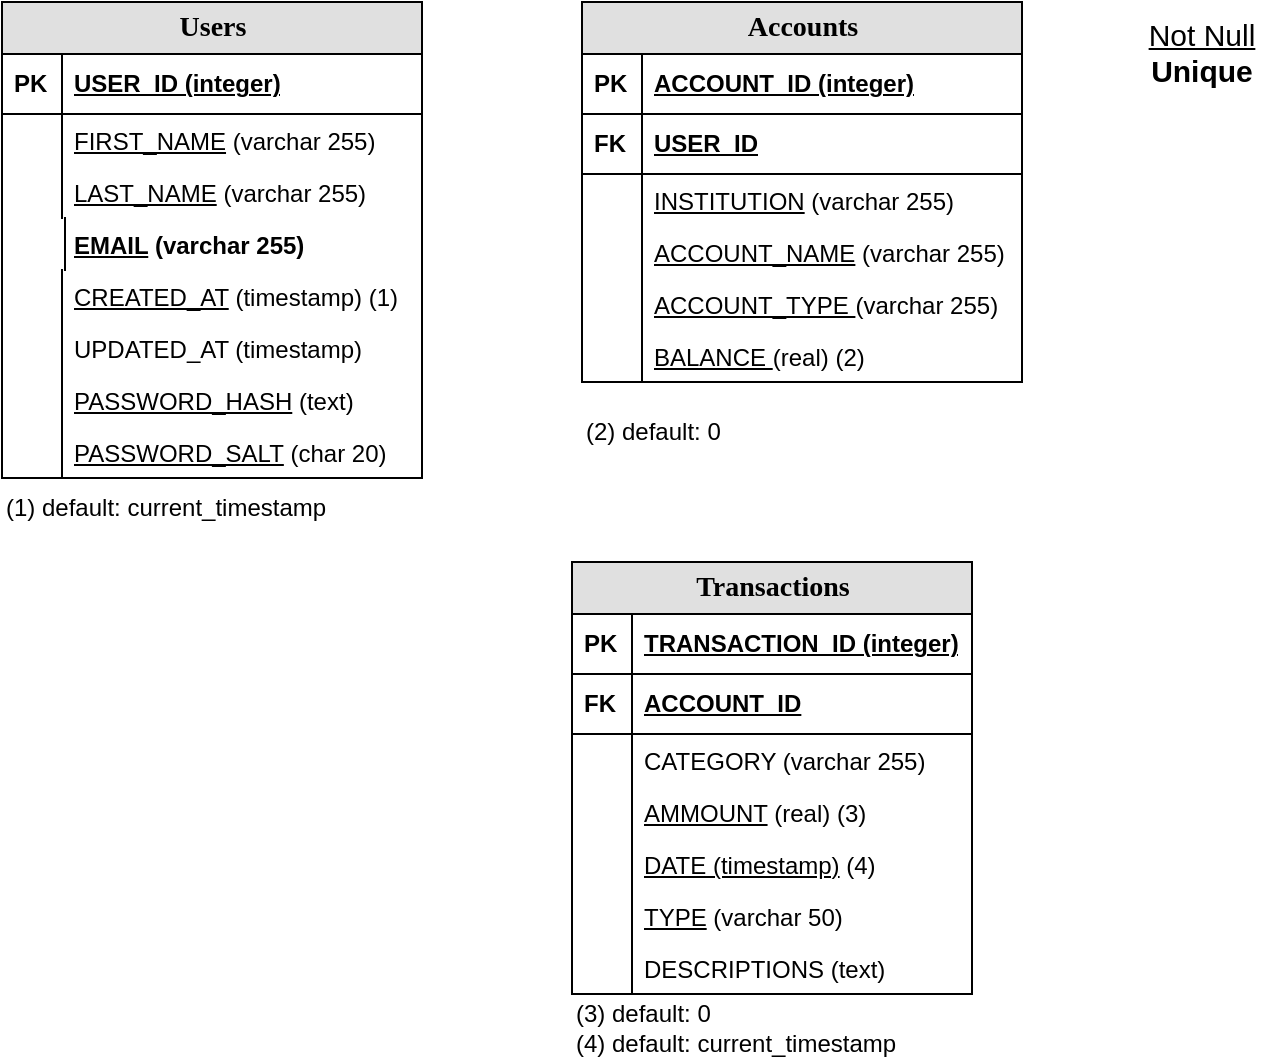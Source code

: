 <mxfile version="27.0.9">
  <diagram name="Page-1" id="qFnQlZ_SsuW7N8ZM_rrR">
    <mxGraphModel dx="1426" dy="743" grid="1" gridSize="10" guides="1" tooltips="1" connect="1" arrows="1" fold="1" page="1" pageScale="1" pageWidth="850" pageHeight="1100" math="0" shadow="0">
      <root>
        <mxCell id="0" />
        <mxCell id="1" parent="0" />
        <mxCell id="gAcOoP5BeK7Uj13Lkmp1-1" value="Users" style="swimlane;html=1;fontStyle=1;childLayout=stackLayout;horizontal=1;startSize=26;fillColor=#e0e0e0;horizontalStack=0;resizeParent=1;resizeLast=0;collapsible=1;marginBottom=0;swimlaneFillColor=#ffffff;align=center;rounded=0;shadow=0;comic=0;labelBackgroundColor=none;strokeWidth=1;fontFamily=Verdana;fontSize=14" vertex="1" parent="1">
          <mxGeometry x="40" y="40" width="210" height="238" as="geometry" />
        </mxCell>
        <mxCell id="gAcOoP5BeK7Uj13Lkmp1-2" value="USER_ID&amp;nbsp;(integer)" style="shape=partialRectangle;top=0;left=0;right=0;bottom=1;html=1;align=left;verticalAlign=middle;fillColor=none;spacingLeft=34;spacingRight=4;whiteSpace=wrap;overflow=hidden;rotatable=0;points=[[0,0.5],[1,0.5]];portConstraint=eastwest;dropTarget=0;fontStyle=5;" vertex="1" parent="gAcOoP5BeK7Uj13Lkmp1-1">
          <mxGeometry y="26" width="210" height="30" as="geometry" />
        </mxCell>
        <mxCell id="gAcOoP5BeK7Uj13Lkmp1-3" value="PK" style="shape=partialRectangle;top=0;left=0;bottom=0;html=1;fillColor=none;align=left;verticalAlign=middle;spacingLeft=4;spacingRight=4;whiteSpace=wrap;overflow=hidden;rotatable=0;points=[];portConstraint=eastwest;part=1;fontStyle=1" vertex="1" connectable="0" parent="gAcOoP5BeK7Uj13Lkmp1-2">
          <mxGeometry width="30" height="30" as="geometry" />
        </mxCell>
        <mxCell id="gAcOoP5BeK7Uj13Lkmp1-4" value="&lt;u&gt;FIRST_NAME&lt;/u&gt; (varchar 255)" style="shape=partialRectangle;top=0;left=0;right=0;bottom=0;html=1;align=left;verticalAlign=top;fillColor=none;spacingLeft=34;spacingRight=4;whiteSpace=wrap;overflow=hidden;rotatable=0;points=[[0,0.5],[1,0.5]];portConstraint=eastwest;dropTarget=0;" vertex="1" parent="gAcOoP5BeK7Uj13Lkmp1-1">
          <mxGeometry y="56" width="210" height="26" as="geometry" />
        </mxCell>
        <mxCell id="gAcOoP5BeK7Uj13Lkmp1-5" value="" style="shape=partialRectangle;top=0;left=0;bottom=0;html=1;fillColor=none;align=left;verticalAlign=top;spacingLeft=4;spacingRight=4;whiteSpace=wrap;overflow=hidden;rotatable=0;points=[];portConstraint=eastwest;part=1;" vertex="1" connectable="0" parent="gAcOoP5BeK7Uj13Lkmp1-4">
          <mxGeometry width="30" height="26" as="geometry" />
        </mxCell>
        <mxCell id="gAcOoP5BeK7Uj13Lkmp1-6" value="&lt;u&gt;LAST_NAME&lt;/u&gt; (varchar 255)" style="shape=partialRectangle;top=0;left=0;right=0;bottom=0;html=1;align=left;verticalAlign=top;fillColor=none;spacingLeft=34;spacingRight=4;whiteSpace=wrap;overflow=hidden;rotatable=0;points=[[0,0.5],[1,0.5]];portConstraint=eastwest;dropTarget=0;" vertex="1" parent="gAcOoP5BeK7Uj13Lkmp1-1">
          <mxGeometry y="82" width="210" height="26" as="geometry" />
        </mxCell>
        <mxCell id="gAcOoP5BeK7Uj13Lkmp1-7" value="" style="shape=partialRectangle;top=0;left=0;bottom=0;html=1;fillColor=none;align=left;verticalAlign=top;spacingLeft=4;spacingRight=4;whiteSpace=wrap;overflow=hidden;rotatable=0;points=[];portConstraint=eastwest;part=1;" vertex="1" connectable="0" parent="gAcOoP5BeK7Uj13Lkmp1-6">
          <mxGeometry width="30" height="26" as="geometry" />
        </mxCell>
        <mxCell id="gAcOoP5BeK7Uj13Lkmp1-8" value="&lt;b style=&quot;&quot;&gt;&lt;u&gt;EMAIL&lt;/u&gt; (varchar 255)&lt;/b&gt;" style="shape=partialRectangle;top=0;left=0;right=0;bottom=0;html=1;align=left;verticalAlign=top;fillColor=none;spacingLeft=34;spacingRight=4;whiteSpace=wrap;overflow=hidden;rotatable=0;points=[[0,0.5],[1,0.5]];portConstraint=eastwest;dropTarget=0;" vertex="1" parent="gAcOoP5BeK7Uj13Lkmp1-1">
          <mxGeometry y="108" width="210" height="26" as="geometry" />
        </mxCell>
        <mxCell id="gAcOoP5BeK7Uj13Lkmp1-9" value="" style="shape=partialRectangle;top=0;left=0;bottom=0;html=1;fillColor=none;align=left;verticalAlign=top;spacingLeft=4;spacingRight=4;whiteSpace=wrap;overflow=hidden;rotatable=0;points=[];portConstraint=eastwest;part=1;" vertex="1" connectable="0" parent="gAcOoP5BeK7Uj13Lkmp1-8">
          <mxGeometry width="31.5" height="26" as="geometry" />
        </mxCell>
        <mxCell id="gAcOoP5BeK7Uj13Lkmp1-10" value="&lt;u&gt;CREATED_AT&lt;/u&gt; (timestamp) (1)" style="shape=partialRectangle;top=0;left=0;right=0;bottom=0;html=1;align=left;verticalAlign=top;fillColor=none;spacingLeft=34;spacingRight=4;whiteSpace=wrap;overflow=hidden;rotatable=0;points=[[0,0.5],[1,0.5]];portConstraint=eastwest;dropTarget=0;" vertex="1" parent="gAcOoP5BeK7Uj13Lkmp1-1">
          <mxGeometry y="134" width="210" height="26" as="geometry" />
        </mxCell>
        <mxCell id="gAcOoP5BeK7Uj13Lkmp1-11" value="" style="shape=partialRectangle;top=0;left=0;bottom=0;html=1;fillColor=none;align=left;verticalAlign=top;spacingLeft=4;spacingRight=4;whiteSpace=wrap;overflow=hidden;rotatable=0;points=[];portConstraint=eastwest;part=1;" vertex="1" connectable="0" parent="gAcOoP5BeK7Uj13Lkmp1-10">
          <mxGeometry width="30" height="26" as="geometry" />
        </mxCell>
        <mxCell id="gAcOoP5BeK7Uj13Lkmp1-12" value="UPDATED_AT (timestamp)" style="shape=partialRectangle;top=0;left=0;right=0;bottom=0;html=1;align=left;verticalAlign=top;fillColor=none;spacingLeft=34;spacingRight=4;whiteSpace=wrap;overflow=hidden;rotatable=0;points=[[0,0.5],[1,0.5]];portConstraint=eastwest;dropTarget=0;" vertex="1" parent="gAcOoP5BeK7Uj13Lkmp1-1">
          <mxGeometry y="160" width="210" height="26" as="geometry" />
        </mxCell>
        <mxCell id="gAcOoP5BeK7Uj13Lkmp1-13" value="" style="shape=partialRectangle;top=0;left=0;bottom=0;html=1;fillColor=none;align=left;verticalAlign=top;spacingLeft=4;spacingRight=4;whiteSpace=wrap;overflow=hidden;rotatable=0;points=[];portConstraint=eastwest;part=1;" vertex="1" connectable="0" parent="gAcOoP5BeK7Uj13Lkmp1-12">
          <mxGeometry width="30" height="26" as="geometry" />
        </mxCell>
        <mxCell id="gAcOoP5BeK7Uj13Lkmp1-14" value="&lt;u&gt;PASSWORD_HASH&lt;/u&gt; (text)" style="shape=partialRectangle;top=0;left=0;right=0;bottom=0;html=1;align=left;verticalAlign=top;fillColor=none;spacingLeft=34;spacingRight=4;whiteSpace=wrap;overflow=hidden;rotatable=0;points=[[0,0.5],[1,0.5]];portConstraint=eastwest;dropTarget=0;" vertex="1" parent="gAcOoP5BeK7Uj13Lkmp1-1">
          <mxGeometry y="186" width="210" height="26" as="geometry" />
        </mxCell>
        <mxCell id="gAcOoP5BeK7Uj13Lkmp1-15" value="" style="shape=partialRectangle;top=0;left=0;bottom=0;html=1;fillColor=none;align=left;verticalAlign=top;spacingLeft=4;spacingRight=4;whiteSpace=wrap;overflow=hidden;rotatable=0;points=[];portConstraint=eastwest;part=1;" vertex="1" connectable="0" parent="gAcOoP5BeK7Uj13Lkmp1-14">
          <mxGeometry width="30" height="26" as="geometry" />
        </mxCell>
        <mxCell id="gAcOoP5BeK7Uj13Lkmp1-48" value="&lt;u&gt;PASSWORD_SALT&lt;/u&gt;&amp;nbsp;(char 20)" style="shape=partialRectangle;top=0;left=0;right=0;bottom=0;html=1;align=left;verticalAlign=top;fillColor=none;spacingLeft=34;spacingRight=4;whiteSpace=wrap;overflow=hidden;rotatable=0;points=[[0,0.5],[1,0.5]];portConstraint=eastwest;dropTarget=0;" vertex="1" parent="gAcOoP5BeK7Uj13Lkmp1-1">
          <mxGeometry y="212" width="210" height="26" as="geometry" />
        </mxCell>
        <mxCell id="gAcOoP5BeK7Uj13Lkmp1-49" value="" style="shape=partialRectangle;top=0;left=0;bottom=0;html=1;fillColor=none;align=left;verticalAlign=top;spacingLeft=4;spacingRight=4;whiteSpace=wrap;overflow=hidden;rotatable=0;points=[];portConstraint=eastwest;part=1;" vertex="1" connectable="0" parent="gAcOoP5BeK7Uj13Lkmp1-48">
          <mxGeometry width="30" height="26" as="geometry" />
        </mxCell>
        <mxCell id="gAcOoP5BeK7Uj13Lkmp1-16" value="Transactions" style="swimlane;html=1;fontStyle=1;childLayout=stackLayout;horizontal=1;startSize=26;fillColor=#e0e0e0;horizontalStack=0;resizeParent=1;resizeLast=0;collapsible=1;marginBottom=0;swimlaneFillColor=#ffffff;align=center;rounded=0;shadow=0;comic=0;labelBackgroundColor=none;strokeWidth=1;fontFamily=Verdana;fontSize=14" vertex="1" parent="1">
          <mxGeometry x="325" y="320" width="200" height="216" as="geometry" />
        </mxCell>
        <mxCell id="gAcOoP5BeK7Uj13Lkmp1-17" value="TRANSACTION_ID (integer)" style="shape=partialRectangle;top=0;left=0;right=0;bottom=1;html=1;align=left;verticalAlign=middle;fillColor=none;spacingLeft=34;spacingRight=4;whiteSpace=wrap;overflow=hidden;rotatable=0;points=[[0,0.5],[1,0.5]];portConstraint=eastwest;dropTarget=0;fontStyle=5;" vertex="1" parent="gAcOoP5BeK7Uj13Lkmp1-16">
          <mxGeometry y="26" width="200" height="30" as="geometry" />
        </mxCell>
        <mxCell id="gAcOoP5BeK7Uj13Lkmp1-18" value="PK" style="shape=partialRectangle;top=0;left=0;bottom=0;html=1;fillColor=none;align=left;verticalAlign=middle;spacingLeft=4;spacingRight=4;whiteSpace=wrap;overflow=hidden;rotatable=0;points=[];portConstraint=eastwest;part=1;fontStyle=1" vertex="1" connectable="0" parent="gAcOoP5BeK7Uj13Lkmp1-17">
          <mxGeometry width="30" height="30" as="geometry" />
        </mxCell>
        <mxCell id="gAcOoP5BeK7Uj13Lkmp1-21" value="ACCOUNT_ID" style="shape=partialRectangle;top=0;left=0;right=0;bottom=1;html=1;align=left;verticalAlign=middle;fillColor=none;spacingLeft=34;spacingRight=4;whiteSpace=wrap;overflow=hidden;rotatable=0;points=[[0,0.5],[1,0.5]];portConstraint=eastwest;dropTarget=0;fontStyle=5;" vertex="1" parent="gAcOoP5BeK7Uj13Lkmp1-16">
          <mxGeometry y="56" width="200" height="30" as="geometry" />
        </mxCell>
        <mxCell id="gAcOoP5BeK7Uj13Lkmp1-22" value="FK" style="shape=partialRectangle;top=0;left=0;bottom=0;html=1;fillColor=none;align=left;verticalAlign=middle;spacingLeft=4;spacingRight=4;whiteSpace=wrap;overflow=hidden;rotatable=0;points=[];portConstraint=eastwest;part=1;fontStyle=1" vertex="1" connectable="0" parent="gAcOoP5BeK7Uj13Lkmp1-21">
          <mxGeometry width="30" height="30" as="geometry" />
        </mxCell>
        <mxCell id="gAcOoP5BeK7Uj13Lkmp1-23" value="CATEGORY (varchar 255)" style="shape=partialRectangle;top=0;left=0;right=0;bottom=0;html=1;align=left;verticalAlign=top;fillColor=none;spacingLeft=34;spacingRight=4;whiteSpace=wrap;overflow=hidden;rotatable=0;points=[[0,0.5],[1,0.5]];portConstraint=eastwest;dropTarget=0;" vertex="1" parent="gAcOoP5BeK7Uj13Lkmp1-16">
          <mxGeometry y="86" width="200" height="26" as="geometry" />
        </mxCell>
        <mxCell id="gAcOoP5BeK7Uj13Lkmp1-24" value="" style="shape=partialRectangle;top=0;left=0;bottom=0;html=1;fillColor=none;align=left;verticalAlign=top;spacingLeft=4;spacingRight=4;whiteSpace=wrap;overflow=hidden;rotatable=0;points=[];portConstraint=eastwest;part=1;" vertex="1" connectable="0" parent="gAcOoP5BeK7Uj13Lkmp1-23">
          <mxGeometry width="30" height="26" as="geometry" />
        </mxCell>
        <mxCell id="gAcOoP5BeK7Uj13Lkmp1-25" value="&lt;u&gt;AMMOUNT&lt;/u&gt; (real) (3)" style="shape=partialRectangle;top=0;left=0;right=0;bottom=0;html=1;align=left;verticalAlign=top;fillColor=none;spacingLeft=34;spacingRight=4;whiteSpace=wrap;overflow=hidden;rotatable=0;points=[[0,0.5],[1,0.5]];portConstraint=eastwest;dropTarget=0;" vertex="1" parent="gAcOoP5BeK7Uj13Lkmp1-16">
          <mxGeometry y="112" width="200" height="26" as="geometry" />
        </mxCell>
        <mxCell id="gAcOoP5BeK7Uj13Lkmp1-26" value="" style="shape=partialRectangle;top=0;left=0;bottom=0;html=1;fillColor=none;align=left;verticalAlign=top;spacingLeft=4;spacingRight=4;whiteSpace=wrap;overflow=hidden;rotatable=0;points=[];portConstraint=eastwest;part=1;" vertex="1" connectable="0" parent="gAcOoP5BeK7Uj13Lkmp1-25">
          <mxGeometry width="30" height="26" as="geometry" />
        </mxCell>
        <mxCell id="gAcOoP5BeK7Uj13Lkmp1-27" value="&lt;u&gt;DATE (timestamp)&lt;/u&gt; (4)" style="shape=partialRectangle;top=0;left=0;right=0;bottom=0;html=1;align=left;verticalAlign=top;fillColor=none;spacingLeft=34;spacingRight=4;whiteSpace=wrap;overflow=hidden;rotatable=0;points=[[0,0.5],[1,0.5]];portConstraint=eastwest;dropTarget=0;" vertex="1" parent="gAcOoP5BeK7Uj13Lkmp1-16">
          <mxGeometry y="138" width="200" height="26" as="geometry" />
        </mxCell>
        <mxCell id="gAcOoP5BeK7Uj13Lkmp1-28" value="" style="shape=partialRectangle;top=0;left=0;bottom=0;html=1;fillColor=none;align=left;verticalAlign=top;spacingLeft=4;spacingRight=4;whiteSpace=wrap;overflow=hidden;rotatable=0;points=[];portConstraint=eastwest;part=1;" vertex="1" connectable="0" parent="gAcOoP5BeK7Uj13Lkmp1-27">
          <mxGeometry width="30" height="26" as="geometry" />
        </mxCell>
        <mxCell id="gAcOoP5BeK7Uj13Lkmp1-29" value="&lt;u&gt;TYPE&lt;/u&gt; (varchar 50)" style="shape=partialRectangle;top=0;left=0;right=0;bottom=0;html=1;align=left;verticalAlign=top;fillColor=none;spacingLeft=34;spacingRight=4;whiteSpace=wrap;overflow=hidden;rotatable=0;points=[[0,0.5],[1,0.5]];portConstraint=eastwest;dropTarget=0;" vertex="1" parent="gAcOoP5BeK7Uj13Lkmp1-16">
          <mxGeometry y="164" width="200" height="26" as="geometry" />
        </mxCell>
        <mxCell id="gAcOoP5BeK7Uj13Lkmp1-30" value="" style="shape=partialRectangle;top=0;left=0;bottom=0;html=1;fillColor=none;align=left;verticalAlign=top;spacingLeft=4;spacingRight=4;whiteSpace=wrap;overflow=hidden;rotatable=0;points=[];portConstraint=eastwest;part=1;" vertex="1" connectable="0" parent="gAcOoP5BeK7Uj13Lkmp1-29">
          <mxGeometry width="30" height="26" as="geometry" />
        </mxCell>
        <mxCell id="gAcOoP5BeK7Uj13Lkmp1-31" value="DESCRIPTIONS (text)" style="shape=partialRectangle;top=0;left=0;right=0;bottom=0;html=1;align=left;verticalAlign=top;fillColor=none;spacingLeft=34;spacingRight=4;whiteSpace=wrap;overflow=hidden;rotatable=0;points=[[0,0.5],[1,0.5]];portConstraint=eastwest;dropTarget=0;" vertex="1" parent="gAcOoP5BeK7Uj13Lkmp1-16">
          <mxGeometry y="190" width="200" height="26" as="geometry" />
        </mxCell>
        <mxCell id="gAcOoP5BeK7Uj13Lkmp1-32" value="" style="shape=partialRectangle;top=0;left=0;bottom=0;html=1;fillColor=none;align=left;verticalAlign=top;spacingLeft=4;spacingRight=4;whiteSpace=wrap;overflow=hidden;rotatable=0;points=[];portConstraint=eastwest;part=1;" vertex="1" connectable="0" parent="gAcOoP5BeK7Uj13Lkmp1-31">
          <mxGeometry width="30" height="26" as="geometry" />
        </mxCell>
        <mxCell id="gAcOoP5BeK7Uj13Lkmp1-33" value="Accounts" style="swimlane;html=1;fontStyle=1;childLayout=stackLayout;horizontal=1;startSize=26;fillColor=#e0e0e0;horizontalStack=0;resizeParent=1;resizeLast=0;collapsible=1;marginBottom=0;swimlaneFillColor=#ffffff;align=center;rounded=0;shadow=0;comic=0;labelBackgroundColor=none;strokeWidth=1;fontFamily=Verdana;fontSize=14" vertex="1" parent="1">
          <mxGeometry x="330" y="40" width="220" height="190" as="geometry" />
        </mxCell>
        <mxCell id="gAcOoP5BeK7Uj13Lkmp1-34" value="ACCOUNT_ID (integer)" style="shape=partialRectangle;top=0;left=0;right=0;bottom=1;html=1;align=left;verticalAlign=middle;fillColor=none;spacingLeft=34;spacingRight=4;whiteSpace=wrap;overflow=hidden;rotatable=0;points=[[0,0.5],[1,0.5]];portConstraint=eastwest;dropTarget=0;fontStyle=5;" vertex="1" parent="gAcOoP5BeK7Uj13Lkmp1-33">
          <mxGeometry y="26" width="220" height="30" as="geometry" />
        </mxCell>
        <mxCell id="gAcOoP5BeK7Uj13Lkmp1-35" value="PK" style="shape=partialRectangle;top=0;left=0;bottom=0;html=1;fillColor=none;align=left;verticalAlign=middle;spacingLeft=4;spacingRight=4;whiteSpace=wrap;overflow=hidden;rotatable=0;points=[];portConstraint=eastwest;part=1;fontStyle=1" vertex="1" connectable="0" parent="gAcOoP5BeK7Uj13Lkmp1-34">
          <mxGeometry width="30" height="30" as="geometry" />
        </mxCell>
        <mxCell id="gAcOoP5BeK7Uj13Lkmp1-36" value="USER_ID" style="shape=partialRectangle;top=0;left=0;right=0;bottom=1;html=1;align=left;verticalAlign=middle;fillColor=none;spacingLeft=34;spacingRight=4;whiteSpace=wrap;overflow=hidden;rotatable=0;points=[[0,0.5],[1,0.5]];portConstraint=eastwest;dropTarget=0;fontStyle=5;" vertex="1" parent="gAcOoP5BeK7Uj13Lkmp1-33">
          <mxGeometry y="56" width="220" height="30" as="geometry" />
        </mxCell>
        <mxCell id="gAcOoP5BeK7Uj13Lkmp1-37" value="FK" style="shape=partialRectangle;top=0;left=0;bottom=0;html=1;fillColor=none;align=left;verticalAlign=middle;spacingLeft=4;spacingRight=4;whiteSpace=wrap;overflow=hidden;rotatable=0;points=[];portConstraint=eastwest;part=1;fontStyle=1" vertex="1" connectable="0" parent="gAcOoP5BeK7Uj13Lkmp1-36">
          <mxGeometry width="30" height="30" as="geometry" />
        </mxCell>
        <mxCell id="gAcOoP5BeK7Uj13Lkmp1-38" value="&lt;u&gt;INSTITUTION&lt;/u&gt; (varchar 255)" style="shape=partialRectangle;top=0;left=0;right=0;bottom=0;html=1;align=left;verticalAlign=top;fillColor=none;spacingLeft=34;spacingRight=4;whiteSpace=wrap;overflow=hidden;rotatable=0;points=[[0,0.5],[1,0.5]];portConstraint=eastwest;dropTarget=0;" vertex="1" parent="gAcOoP5BeK7Uj13Lkmp1-33">
          <mxGeometry y="86" width="220" height="26" as="geometry" />
        </mxCell>
        <mxCell id="gAcOoP5BeK7Uj13Lkmp1-39" value="" style="shape=partialRectangle;top=0;left=0;bottom=0;html=1;fillColor=none;align=left;verticalAlign=top;spacingLeft=4;spacingRight=4;whiteSpace=wrap;overflow=hidden;rotatable=0;points=[];portConstraint=eastwest;part=1;" vertex="1" connectable="0" parent="gAcOoP5BeK7Uj13Lkmp1-38">
          <mxGeometry width="30" height="26" as="geometry" />
        </mxCell>
        <mxCell id="gAcOoP5BeK7Uj13Lkmp1-52" value="&lt;u&gt;ACCOUNT_NAME&lt;/u&gt; (varchar 255)" style="shape=partialRectangle;top=0;left=0;right=0;bottom=0;html=1;align=left;verticalAlign=top;fillColor=none;spacingLeft=34;spacingRight=4;whiteSpace=wrap;overflow=hidden;rotatable=0;points=[[0,0.5],[1,0.5]];portConstraint=eastwest;dropTarget=0;" vertex="1" parent="gAcOoP5BeK7Uj13Lkmp1-33">
          <mxGeometry y="112" width="220" height="26" as="geometry" />
        </mxCell>
        <mxCell id="gAcOoP5BeK7Uj13Lkmp1-53" value="" style="shape=partialRectangle;top=0;left=0;bottom=0;html=1;fillColor=none;align=left;verticalAlign=top;spacingLeft=4;spacingRight=4;whiteSpace=wrap;overflow=hidden;rotatable=0;points=[];portConstraint=eastwest;part=1;" vertex="1" connectable="0" parent="gAcOoP5BeK7Uj13Lkmp1-52">
          <mxGeometry width="30" height="26" as="geometry" />
        </mxCell>
        <mxCell id="gAcOoP5BeK7Uj13Lkmp1-40" value="&lt;u&gt;ACCOUNT_&lt;/u&gt;&lt;u&gt;TYPE &lt;/u&gt;(varchar 255)" style="shape=partialRectangle;top=0;left=0;right=0;bottom=0;html=1;align=left;verticalAlign=top;fillColor=none;spacingLeft=34;spacingRight=4;whiteSpace=wrap;overflow=hidden;rotatable=0;points=[[0,0.5],[1,0.5]];portConstraint=eastwest;dropTarget=0;" vertex="1" parent="gAcOoP5BeK7Uj13Lkmp1-33">
          <mxGeometry y="138" width="220" height="26" as="geometry" />
        </mxCell>
        <mxCell id="gAcOoP5BeK7Uj13Lkmp1-41" value="" style="shape=partialRectangle;top=0;left=0;bottom=0;html=1;fillColor=none;align=left;verticalAlign=top;spacingLeft=4;spacingRight=4;whiteSpace=wrap;overflow=hidden;rotatable=0;points=[];portConstraint=eastwest;part=1;" vertex="1" connectable="0" parent="gAcOoP5BeK7Uj13Lkmp1-40">
          <mxGeometry width="30" height="26" as="geometry" />
        </mxCell>
        <mxCell id="gAcOoP5BeK7Uj13Lkmp1-42" value="&lt;u&gt;BALANCE &lt;/u&gt;(real) (2)" style="shape=partialRectangle;top=0;left=0;right=0;bottom=0;html=1;align=left;verticalAlign=top;fillColor=none;spacingLeft=34;spacingRight=4;whiteSpace=wrap;overflow=hidden;rotatable=0;points=[[0,0.5],[1,0.5]];portConstraint=eastwest;dropTarget=0;" vertex="1" parent="gAcOoP5BeK7Uj13Lkmp1-33">
          <mxGeometry y="164" width="220" height="26" as="geometry" />
        </mxCell>
        <mxCell id="gAcOoP5BeK7Uj13Lkmp1-43" value="" style="shape=partialRectangle;top=0;left=0;bottom=0;html=1;fillColor=none;align=left;verticalAlign=top;spacingLeft=4;spacingRight=4;whiteSpace=wrap;overflow=hidden;rotatable=0;points=[];portConstraint=eastwest;part=1;" vertex="1" connectable="0" parent="gAcOoP5BeK7Uj13Lkmp1-42">
          <mxGeometry width="30" height="26" as="geometry" />
        </mxCell>
        <mxCell id="gAcOoP5BeK7Uj13Lkmp1-44" value="&lt;u&gt;Not Null&lt;/u&gt;&lt;div&gt;&lt;b&gt;Unique&lt;/b&gt;&lt;/div&gt;" style="text;html=1;align=center;verticalAlign=middle;whiteSpace=wrap;rounded=0;fontSize=15;" vertex="1" parent="1">
          <mxGeometry x="600" y="40" width="80" height="50" as="geometry" />
        </mxCell>
        <mxCell id="gAcOoP5BeK7Uj13Lkmp1-45" value="&lt;span&gt;(1) default: current_timestamp&lt;/span&gt;" style="text;html=1;align=left;verticalAlign=middle;whiteSpace=wrap;rounded=0;fontStyle=0" vertex="1" parent="1">
          <mxGeometry x="40" y="278" width="200" height="30" as="geometry" />
        </mxCell>
        <mxCell id="gAcOoP5BeK7Uj13Lkmp1-46" value="&lt;span&gt;(2) default: 0&lt;/span&gt;" style="text;html=1;align=left;verticalAlign=middle;whiteSpace=wrap;rounded=0;fontStyle=0" vertex="1" parent="1">
          <mxGeometry x="330" y="240" width="200" height="30" as="geometry" />
        </mxCell>
        <mxCell id="gAcOoP5BeK7Uj13Lkmp1-47" value="&lt;div&gt;(3) default: 0&lt;span&gt;&lt;/span&gt;&lt;/div&gt;&lt;span&gt;(4) default: current_timestamp&lt;/span&gt;" style="text;html=1;align=left;verticalAlign=middle;whiteSpace=wrap;rounded=0;fontStyle=0;spacing=2;spacingTop=0;" vertex="1" parent="1">
          <mxGeometry x="325" y="536" width="200" height="34" as="geometry" />
        </mxCell>
      </root>
    </mxGraphModel>
  </diagram>
</mxfile>
